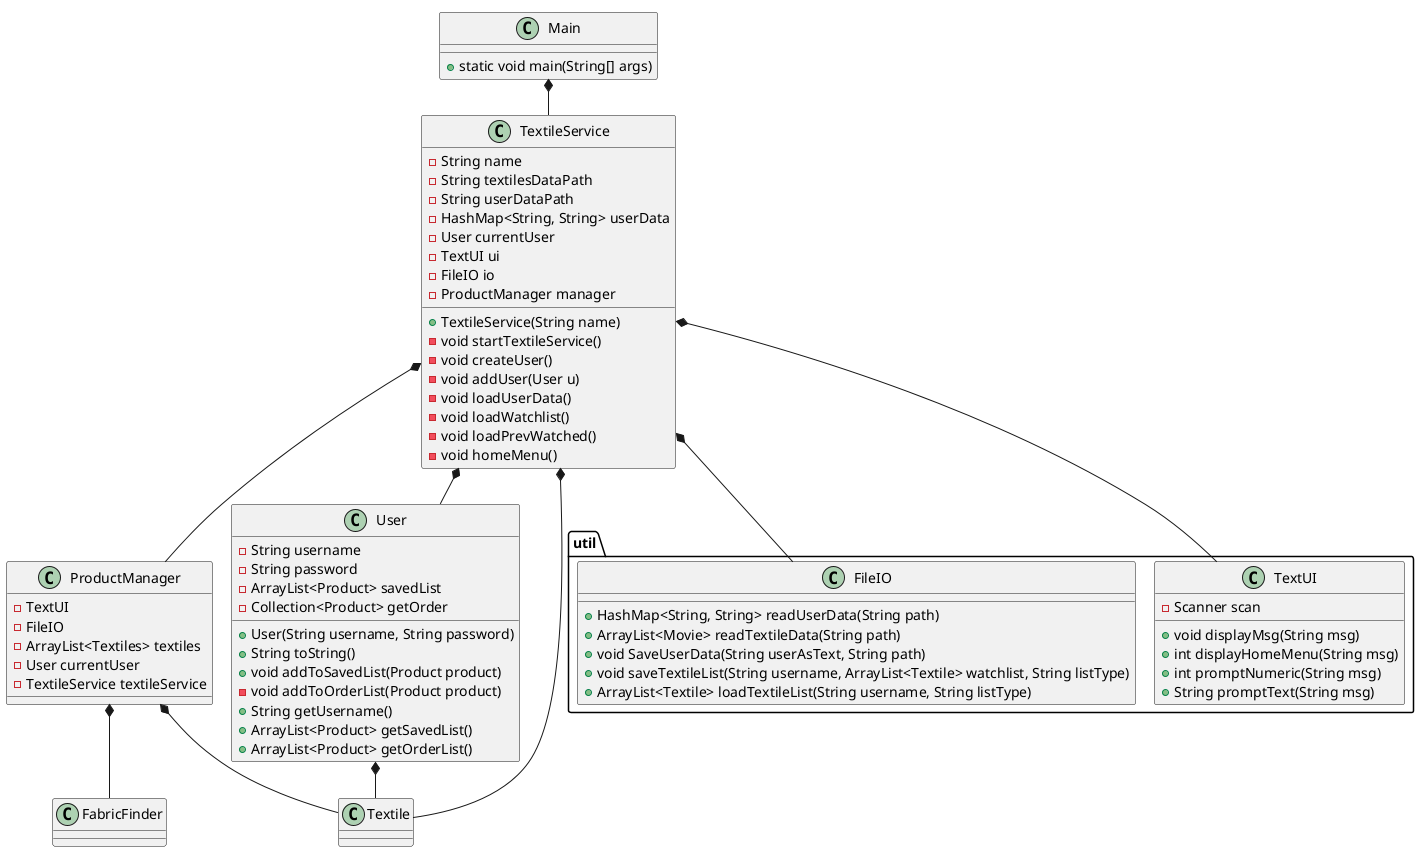 @startuml
!pragma layout smetana

class Main {
+ static void main(String[] args)
}


class TextileService{
- String name
- String textilesDataPath
- String userDataPath
- HashMap<String, String> userData
- User currentUser
- TextUI ui
- FileIO io
- ProductManager manager
+ TextileService(String name)
- void startTextileService()
- void createUser()
- void addUser(User u)
- void loadUserData()
- void loadWatchlist()
- void loadPrevWatched()
- void homeMenu()
}

class ProductManager{
- TextUI
- FileIO
- ArrayList<Textiles> textiles
- User currentUser
- TextileService textileService
}

class FabricFinder{
}

class User {
- String username
- String password
- ArrayList<Product> savedList
- Collection<Product> getOrder
+ User(String username, String password)
+ String toString()
+ void addToSavedList(Product product)
- void addToOrderList(Product product)
+ String getUsername()
+ ArrayList<Product> getSavedList()
+ ArrayList<Product> getOrderList()
}

class Textile {}

package "util" {

class TextUI {
- Scanner scan
+ void displayMsg(String msg)
+ int displayHomeMenu(String msg)
+ int promptNumeric(String msg)
+ String promptText(String msg)
}

class FileIO {
+ HashMap<String, String> readUserData(String path)
+ ArrayList<Movie> readTextileData(String path)
+ void SaveUserData(String userAsText, String path)
+ void saveTextileList(String username, ArrayList<Textile> watchlist, String listType)
+ ArrayList<Textile> loadTextileList(String username, String listType)
}
}

Main *-- TextileService
TextileService *-- FileIO
TextileService *-- TextUI
TextileService *-- User
TextileService *-- ProductManager
ProductManager *-- Textile
ProductManager *-- FabricFinder
TextileService *-- Textile
User *-- Textile
@enduml